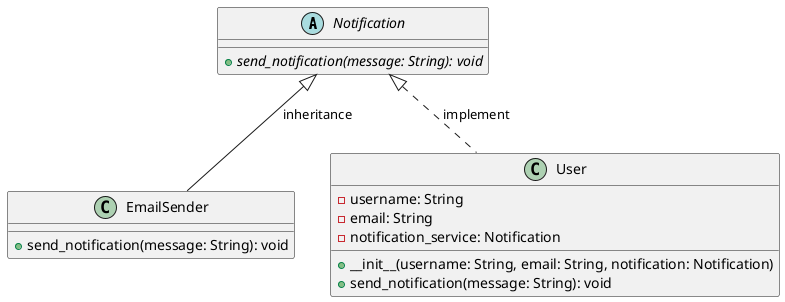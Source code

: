 @startuml Notification

abstract class Notification {
  {abstract} + send_notification(message: String): void
}

class EmailSender {
  + send_notification(message: String): void
}

class User {
  - username: String
  - email: String
  - notification_service: Notification
  + __init__(username: String, email: String, notification: Notification)
  + send_notification(message: String): void
}

Notification <|-- EmailSender: inheritance
Notification <|.. User: implement

@enduml